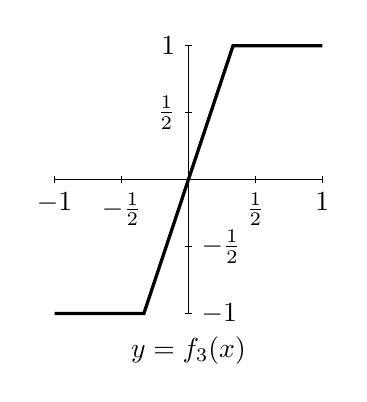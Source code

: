 \begin{tikzpicture}[scale=1.7]
  \draw (-1,0)--(1,0);
  \draw (0,-1)--(0,1);
  \draw[very thick] (-1,-1)--(-.333,-1)--(.333,1)--(1,1);
  \foreach \x in {-0.5, 0.5, -1, 1}{
               \draw[thin] (\x,-0.025)--(\x,0.025);
               \draw[thin] (-.025,\x)--(0.025,\x);
};
\draw (0,-1.1) node[below] {$y=f_3(x)$};

\draw (.5,-.025) node[below] {$\frac{1}{2}$};
\draw (1,-.025) node[below] {$1$};
\draw (-.5,-.025) node[below] {$-\frac{1}{2}$};
\draw (-1,-.025) node[below] {$-1$};
\draw (-.025,.5) node[left] {$\frac{1}{2}$};
\draw (-.025,1) node[left] {$1$};
\draw (.025,-.5) node[right] {$-\frac{1}{2}$};
\draw (.025,-1) node[right] {$-1$};
\end{tikzpicture}
